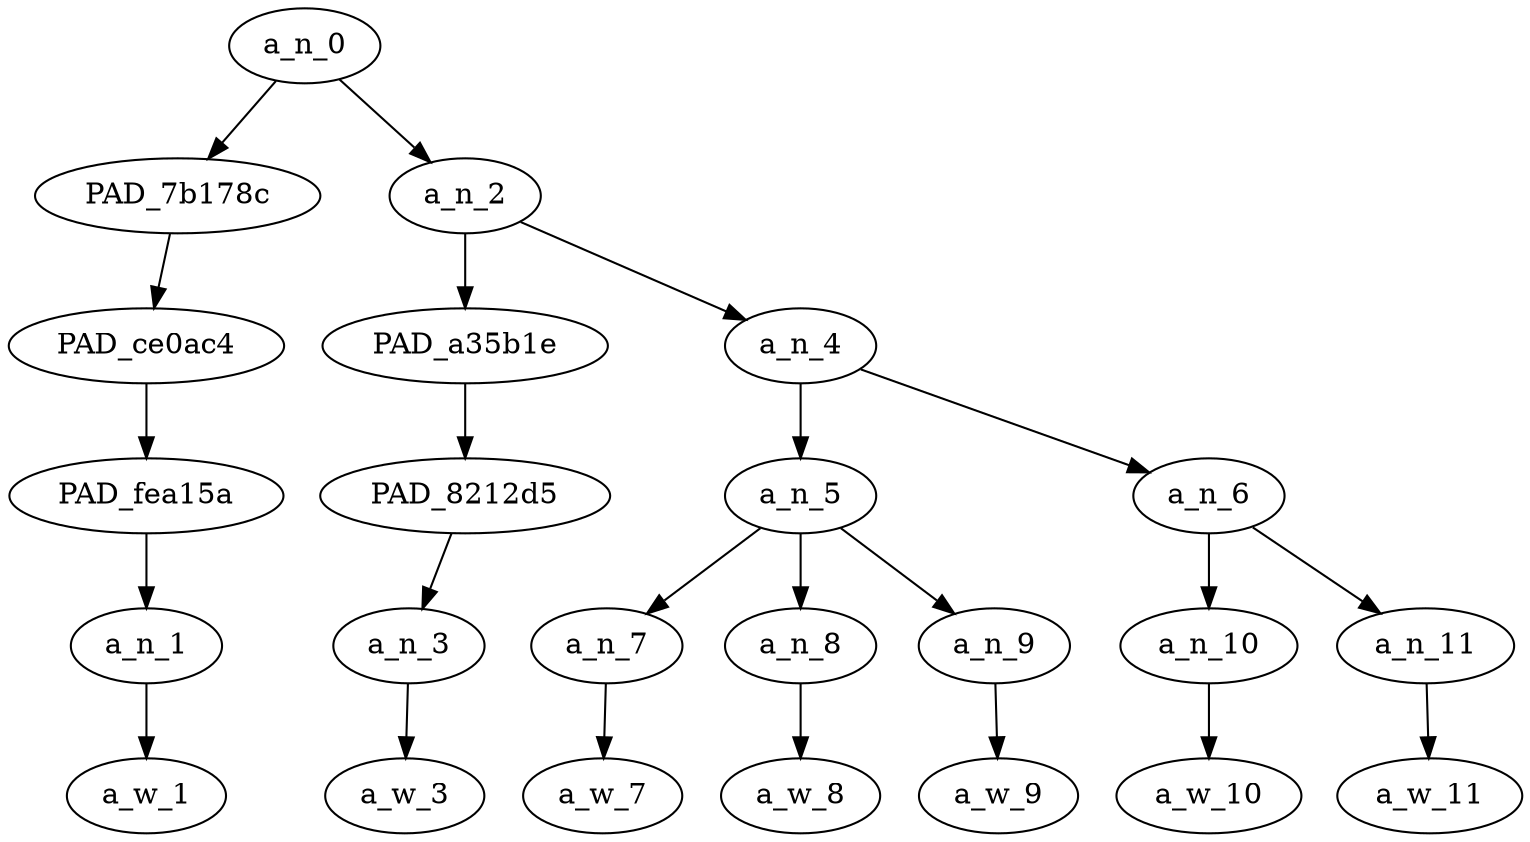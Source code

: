 strict digraph "" {
	a_n_0	[div_dir=1,
		index=0,
		level=5,
		pos="1.3125,5!",
		text_span="[0, 1, 2, 3, 4, 5, 6]",
		value=1.00000001];
	PAD_7b178c	[div_dir=1,
		index=0,
		level=4,
		pos="0.0,4!",
		text_span="[0]",
		value=0.11625262];
	a_n_0 -> PAD_7b178c;
	a_n_2	[div_dir=1,
		index=1,
		level=4,
		pos="2.625,4!",
		text_span="[1, 2, 3, 4, 5, 6]",
		value=0.88335278];
	a_n_0 -> a_n_2;
	PAD_ce0ac4	[div_dir=1,
		index=0,
		level=3,
		pos="0.0,3!",
		text_span="[0]",
		value=0.11625262];
	PAD_7b178c -> PAD_ce0ac4;
	PAD_fea15a	[div_dir=1,
		index=0,
		level=2,
		pos="0.0,2!",
		text_span="[0]",
		value=0.11625262];
	PAD_ce0ac4 -> PAD_fea15a;
	a_n_1	[div_dir=1,
		index=0,
		level=1,
		pos="0.0,1!",
		text_span="[0]",
		value=0.11625262];
	PAD_fea15a -> a_n_1;
	a_w_1	[div_dir=0,
		index=0,
		level=0,
		pos="0,0!",
		text_span="[0]",
		value="<user>"];
	a_n_1 -> a_w_1;
	PAD_a35b1e	[div_dir=1,
		index=1,
		level=3,
		pos="1.0,3!",
		text_span="[1]",
		value=0.12563734];
	a_n_2 -> PAD_a35b1e;
	a_n_4	[div_dir=-1,
		index=2,
		level=3,
		pos="4.25,3!",
		text_span="[2, 3, 4, 5, 6]",
		value=0.75732161];
	a_n_2 -> a_n_4;
	PAD_8212d5	[div_dir=1,
		index=1,
		level=2,
		pos="1.0,2!",
		text_span="[1]",
		value=0.12563734];
	PAD_a35b1e -> PAD_8212d5;
	a_n_3	[div_dir=1,
		index=1,
		level=1,
		pos="1.0,1!",
		text_span="[1]",
		value=0.12563734];
	PAD_8212d5 -> a_n_3;
	a_w_3	[div_dir=0,
		index=1,
		level=0,
		pos="1,0!",
		text_span="[1]",
		value=that];
	a_n_3 -> a_w_3;
	a_n_5	[div_dir=-1,
		index=2,
		level=2,
		pos="3.0,2!",
		text_span="[2, 3, 4]",
		value=0.53048429];
	a_n_4 -> a_n_5;
	a_n_6	[div_dir=1,
		index=3,
		level=2,
		pos="5.5,2!",
		text_span="[5, 6]",
		value=0.22671043];
	a_n_4 -> a_n_6;
	a_n_7	[div_dir=-1,
		index=2,
		level=1,
		pos="2.0,1!",
		text_span="[2]",
		value=0.15019321];
	a_n_5 -> a_n_7;
	a_n_8	[div_dir=1,
		index=3,
		level=1,
		pos="3.0,1!",
		text_span="[3]",
		value=0.13545263];
	a_n_5 -> a_n_8;
	a_n_9	[div_dir=-1,
		index=4,
		level=1,
		pos="4.0,1!",
		text_span="[4]",
		value=0.24437693];
	a_n_5 -> a_n_9;
	a_w_7	[div_dir=0,
		index=2,
		level=0,
		pos="2,0!",
		text_span="[2]",
		value=nothing];
	a_n_7 -> a_w_7;
	a_w_8	[div_dir=0,
		index=3,
		level=0,
		pos="3,0!",
		text_span="[3]",
		value=alan];
	a_n_8 -> a_w_8;
	a_w_9	[div_dir=0,
		index=4,
		level=0,
		pos="4,0!",
		text_span="[4]",
		value=partridge];
	a_n_9 -> a_w_9;
	a_n_10	[div_dir=1,
		index=5,
		level=1,
		pos="5.0,1!",
		text_span="[5]",
		value=0.10183730];
	a_n_6 -> a_n_10;
	a_n_11	[div_dir=-1,
		index=6,
		level=1,
		pos="6.0,1!",
		text_span="[6]",
		value=0.12435781];
	a_n_6 -> a_n_11;
	a_w_10	[div_dir=0,
		index=5,
		level=0,
		pos="5,0!",
		text_span="[5]",
		value=was];
	a_n_10 -> a_w_10;
	a_w_11	[div_dir=0,
		index=6,
		level=0,
		pos="6,0!",
		text_span="[6]",
		value="<number>"];
	a_n_11 -> a_w_11;
}
